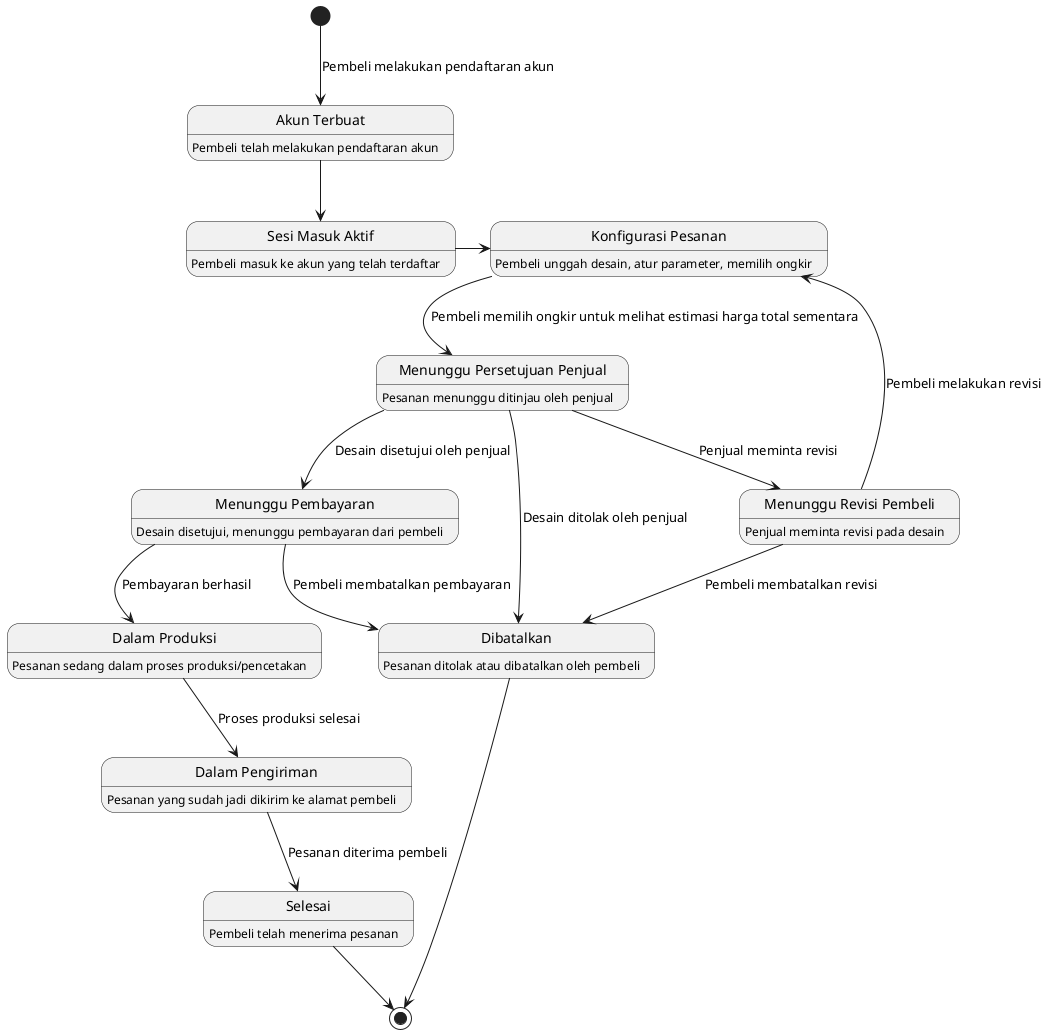 @startuml
skinparam backgroundColor transparent
state "Akun Terbuat" as Registrasi: Pembeli telah melakukan pendaftaran akun
state "Sesi Masuk Aktif" as Masuk: Pembeli masuk ke akun yang telah terdaftar
state "Konfigurasi Pesanan" as Konfigurasi : Pembeli unggah desain, atur parameter, memilih ongkir
state "Menunggu Persetujuan Penjual" as MenungguPersetujuan : Pesanan menunggu ditinjau oleh penjual
state "Menunggu Revisi Pembeli" as MenungguRevisi : Penjual meminta revisi pada desain
state "Menunggu Pembayaran" as MenungguBayar : Desain disetujui, menunggu pembayaran dari pembeli
state "Dalam Produksi" as Produksi : Pesanan sedang dalam proses produksi/pencetakan
state "Dalam Pengiriman" as Pengiriman : Pesanan yang sudah jadi dikirim ke alamat pembeli
state "Selesai" as Selesai : Pembeli telah menerima pesanan
state "Dibatalkan" as Dibatalkan : Pesanan ditolak atau dibatalkan oleh pembeli

[*] --> Registrasi: Pembeli melakukan pendaftaran akun
Registrasi --> Masuk
Masuk -r-> Konfigurasi
Konfigurasi --> MenungguPersetujuan : Pembeli memilih ongkir untuk melihat estimasi harga total sementara

MenungguPersetujuan --> MenungguBayar : Desain disetujui oleh penjual
MenungguPersetujuan --> MenungguRevisi : Penjual meminta revisi
MenungguPersetujuan --> Dibatalkan : Desain ditolak oleh penjual

MenungguRevisi --> Konfigurasi : Pembeli melakukan revisi
MenungguRevisi --> Dibatalkan : Pembeli membatalkan revisi

MenungguBayar --> Produksi : Pembayaran berhasil
MenungguBayar --> Dibatalkan : Pembeli membatalkan pembayaran

Produksi --> Pengiriman : Proses produksi selesai
Pengiriman --> Selesai : Pesanan diterima pembeli

Selesai --> [*]
Dibatalkan --> [*]

@enduml
